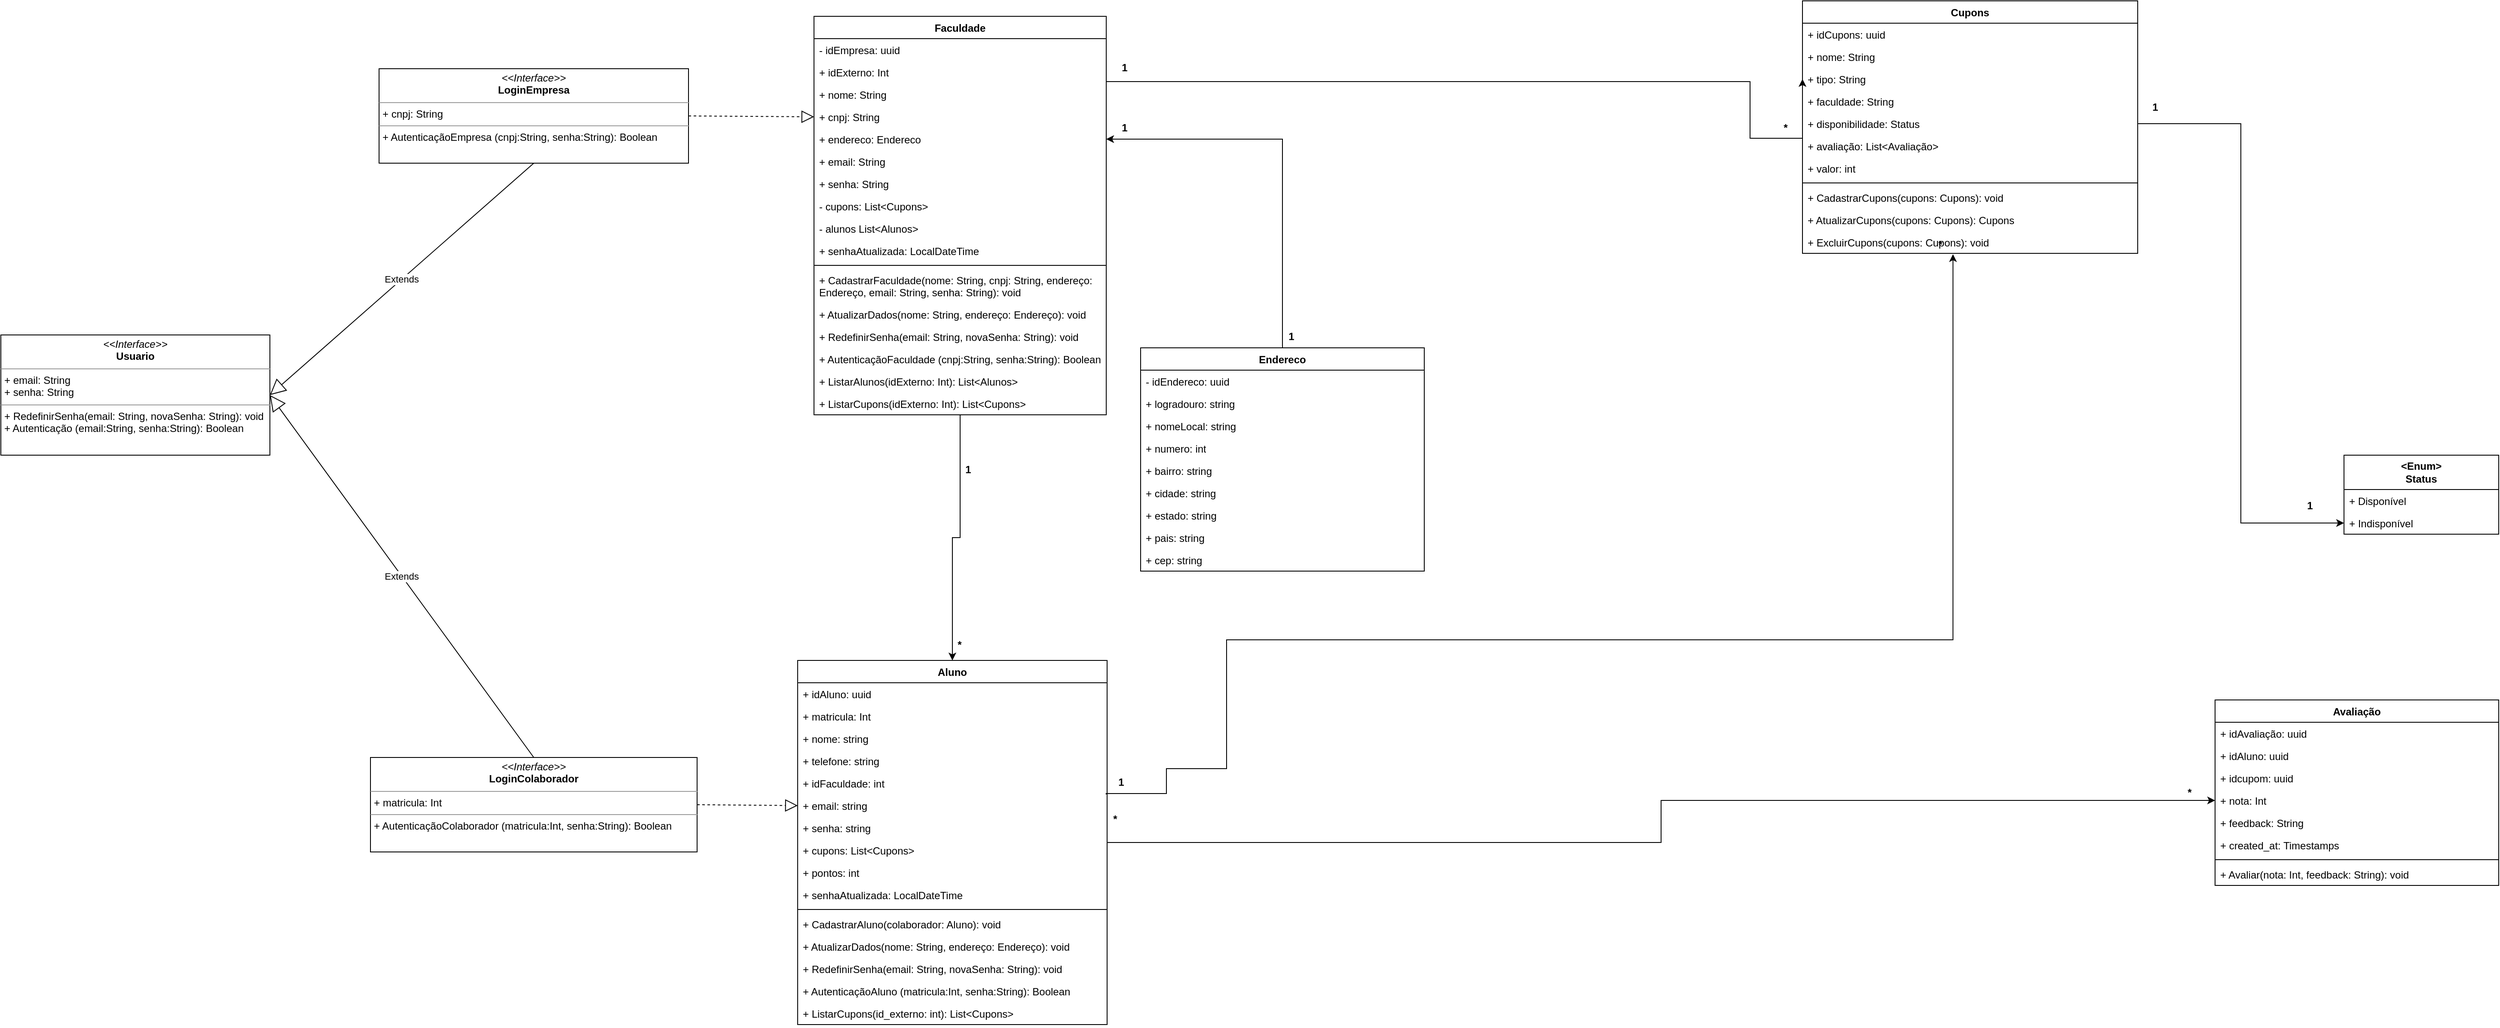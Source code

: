<mxfile version="24.3.1" type="device">
  <diagram name="Página-1" id="S7xzJGVE6kwkjpToS1na">
    <mxGraphModel dx="2608" dy="606" grid="1" gridSize="10" guides="1" tooltips="1" connect="1" arrows="1" fold="1" page="1" pageScale="1" pageWidth="827" pageHeight="1169" math="0" shadow="0">
      <root>
        <mxCell id="0" />
        <mxCell id="1" parent="0" />
        <mxCell id="AG_UdsN3gcA9d2EtIQSg-74" style="edgeStyle=orthogonalEdgeStyle;rounded=0;orthogonalLoop=1;jettySize=auto;html=1;entryX=0;entryY=0.5;entryDx=0;entryDy=0;" parent="1" source="MRKVvD7z3vRTgj__f7uR-1" target="_f_C0HJLN1Vt57pfFSeq-6" edge="1">
          <mxGeometry relative="1" as="geometry">
            <Array as="points">
              <mxPoint x="759" y="100" />
              <mxPoint x="759" y="166" />
            </Array>
          </mxGeometry>
        </mxCell>
        <mxCell id="AG_UdsN3gcA9d2EtIQSg-80" style="edgeStyle=orthogonalEdgeStyle;rounded=0;orthogonalLoop=1;jettySize=auto;html=1;entryX=0.5;entryY=0;entryDx=0;entryDy=0;" parent="1" source="MRKVvD7z3vRTgj__f7uR-1" target="MRKVvD7z3vRTgj__f7uR-50" edge="1">
          <mxGeometry relative="1" as="geometry" />
        </mxCell>
        <mxCell id="MRKVvD7z3vRTgj__f7uR-1" value="Faculdade" style="swimlane;fontStyle=1;align=center;verticalAlign=top;childLayout=stackLayout;horizontal=1;startSize=26;horizontalStack=0;resizeParent=1;resizeParentMax=0;resizeLast=0;collapsible=1;marginBottom=0;whiteSpace=wrap;html=1;" parent="1" vertex="1">
          <mxGeometry x="-330" y="24" width="340" height="464" as="geometry" />
        </mxCell>
        <mxCell id="MRKVvD7z3vRTgj__f7uR-2" value="- idEmpresa: uuid" style="text;strokeColor=none;fillColor=none;align=left;verticalAlign=top;spacingLeft=4;spacingRight=4;overflow=hidden;rotatable=0;points=[[0,0.5],[1,0.5]];portConstraint=eastwest;whiteSpace=wrap;html=1;" parent="MRKVvD7z3vRTgj__f7uR-1" vertex="1">
          <mxGeometry y="26" width="340" height="26" as="geometry" />
        </mxCell>
        <mxCell id="_f_C0HJLN1Vt57pfFSeq-17" value="+ idExterno: Int" style="text;strokeColor=none;fillColor=none;align=left;verticalAlign=top;spacingLeft=4;spacingRight=4;overflow=hidden;rotatable=0;points=[[0,0.5],[1,0.5]];portConstraint=eastwest;whiteSpace=wrap;html=1;" parent="MRKVvD7z3vRTgj__f7uR-1" vertex="1">
          <mxGeometry y="52" width="340" height="26" as="geometry" />
        </mxCell>
        <mxCell id="MRKVvD7z3vRTgj__f7uR-6" value="+ nome: String" style="text;strokeColor=none;fillColor=none;align=left;verticalAlign=top;spacingLeft=4;spacingRight=4;overflow=hidden;rotatable=0;points=[[0,0.5],[1,0.5]];portConstraint=eastwest;whiteSpace=wrap;html=1;" parent="MRKVvD7z3vRTgj__f7uR-1" vertex="1">
          <mxGeometry y="78" width="340" height="26" as="geometry" />
        </mxCell>
        <mxCell id="MRKVvD7z3vRTgj__f7uR-5" value="+ cnpj: String" style="text;strokeColor=none;fillColor=none;align=left;verticalAlign=top;spacingLeft=4;spacingRight=4;overflow=hidden;rotatable=0;points=[[0,0.5],[1,0.5]];portConstraint=eastwest;whiteSpace=wrap;html=1;" parent="MRKVvD7z3vRTgj__f7uR-1" vertex="1">
          <mxGeometry y="104" width="340" height="26" as="geometry" />
        </mxCell>
        <mxCell id="MRKVvD7z3vRTgj__f7uR-7" value="+ endereco: Endereco" style="text;strokeColor=none;fillColor=none;align=left;verticalAlign=top;spacingLeft=4;spacingRight=4;overflow=hidden;rotatable=0;points=[[0,0.5],[1,0.5]];portConstraint=eastwest;whiteSpace=wrap;html=1;" parent="MRKVvD7z3vRTgj__f7uR-1" vertex="1">
          <mxGeometry y="130" width="340" height="26" as="geometry" />
        </mxCell>
        <mxCell id="_f_C0HJLN1Vt57pfFSeq-10" value="+ email: String" style="text;strokeColor=none;fillColor=none;align=left;verticalAlign=top;spacingLeft=4;spacingRight=4;overflow=hidden;rotatable=0;points=[[0,0.5],[1,0.5]];portConstraint=eastwest;whiteSpace=wrap;html=1;" parent="MRKVvD7z3vRTgj__f7uR-1" vertex="1">
          <mxGeometry y="156" width="340" height="26" as="geometry" />
        </mxCell>
        <mxCell id="_f_C0HJLN1Vt57pfFSeq-11" value="+ senha: String" style="text;strokeColor=none;fillColor=none;align=left;verticalAlign=top;spacingLeft=4;spacingRight=4;overflow=hidden;rotatable=0;points=[[0,0.5],[1,0.5]];portConstraint=eastwest;whiteSpace=wrap;html=1;" parent="MRKVvD7z3vRTgj__f7uR-1" vertex="1">
          <mxGeometry y="182" width="340" height="26" as="geometry" />
        </mxCell>
        <mxCell id="AG_UdsN3gcA9d2EtIQSg-53" value="- cupons: List&amp;lt;Cupons&amp;gt;" style="text;strokeColor=none;fillColor=none;align=left;verticalAlign=top;spacingLeft=4;spacingRight=4;overflow=hidden;rotatable=0;points=[[0,0.5],[1,0.5]];portConstraint=eastwest;whiteSpace=wrap;html=1;" parent="MRKVvD7z3vRTgj__f7uR-1" vertex="1">
          <mxGeometry y="208" width="340" height="26" as="geometry" />
        </mxCell>
        <mxCell id="AG_UdsN3gcA9d2EtIQSg-73" value="- alunos List&amp;lt;Alunos&amp;gt;" style="text;strokeColor=none;fillColor=none;align=left;verticalAlign=top;spacingLeft=4;spacingRight=4;overflow=hidden;rotatable=0;points=[[0,0.5],[1,0.5]];portConstraint=eastwest;whiteSpace=wrap;html=1;" parent="MRKVvD7z3vRTgj__f7uR-1" vertex="1">
          <mxGeometry y="234" width="340" height="26" as="geometry" />
        </mxCell>
        <mxCell id="_f_C0HJLN1Vt57pfFSeq-14" value="+ senhaAtualizada: LocalDateTime" style="text;strokeColor=none;fillColor=none;align=left;verticalAlign=top;spacingLeft=4;spacingRight=4;overflow=hidden;rotatable=0;points=[[0,0.5],[1,0.5]];portConstraint=eastwest;whiteSpace=wrap;html=1;" parent="MRKVvD7z3vRTgj__f7uR-1" vertex="1">
          <mxGeometry y="260" width="340" height="26" as="geometry" />
        </mxCell>
        <mxCell id="MRKVvD7z3vRTgj__f7uR-3" value="" style="line;strokeWidth=1;fillColor=none;align=left;verticalAlign=middle;spacingTop=-1;spacingLeft=3;spacingRight=3;rotatable=0;labelPosition=right;points=[];portConstraint=eastwest;strokeColor=inherit;" parent="MRKVvD7z3vRTgj__f7uR-1" vertex="1">
          <mxGeometry y="286" width="340" height="8" as="geometry" />
        </mxCell>
        <mxCell id="MRKVvD7z3vRTgj__f7uR-4" value="+ CadastrarFaculdade(nome: String, cnpj: String, endereço: Endereço, email: String, senha: String): void" style="text;strokeColor=none;fillColor=none;align=left;verticalAlign=top;spacingLeft=4;spacingRight=4;overflow=hidden;rotatable=0;points=[[0,0.5],[1,0.5]];portConstraint=eastwest;whiteSpace=wrap;html=1;" parent="MRKVvD7z3vRTgj__f7uR-1" vertex="1">
          <mxGeometry y="294" width="340" height="40" as="geometry" />
        </mxCell>
        <mxCell id="_f_C0HJLN1Vt57pfFSeq-18" value="+ AtualizarDados(nome: String, endereço: Endereço): void" style="text;strokeColor=none;fillColor=none;align=left;verticalAlign=top;spacingLeft=4;spacingRight=4;overflow=hidden;rotatable=0;points=[[0,0.5],[1,0.5]];portConstraint=eastwest;whiteSpace=wrap;html=1;" parent="MRKVvD7z3vRTgj__f7uR-1" vertex="1">
          <mxGeometry y="334" width="340" height="26" as="geometry" />
        </mxCell>
        <mxCell id="AG_UdsN3gcA9d2EtIQSg-28" value="+ RedefinirSenha(email: String, novaSenha: String): void" style="text;strokeColor=none;fillColor=none;align=left;verticalAlign=top;spacingLeft=4;spacingRight=4;overflow=hidden;rotatable=0;points=[[0,0.5],[1,0.5]];portConstraint=eastwest;whiteSpace=wrap;html=1;" parent="MRKVvD7z3vRTgj__f7uR-1" vertex="1">
          <mxGeometry y="360" width="340" height="26" as="geometry" />
        </mxCell>
        <mxCell id="AG_UdsN3gcA9d2EtIQSg-30" value="+ AutenticaçãoFaculdade (cnpj:String, senha:String): Boolean" style="text;strokeColor=none;fillColor=none;align=left;verticalAlign=top;spacingLeft=4;spacingRight=4;overflow=hidden;rotatable=0;points=[[0,0.5],[1,0.5]];portConstraint=eastwest;whiteSpace=wrap;html=1;" parent="MRKVvD7z3vRTgj__f7uR-1" vertex="1">
          <mxGeometry y="386" width="340" height="26" as="geometry" />
        </mxCell>
        <mxCell id="O9WokV-bCfZDm-0H9283-1" value="+ ListarAlunos(idExterno: Int): List&amp;lt;Alunos&amp;gt;" style="text;strokeColor=none;fillColor=none;align=left;verticalAlign=top;spacingLeft=4;spacingRight=4;overflow=hidden;rotatable=0;points=[[0,0.5],[1,0.5]];portConstraint=eastwest;whiteSpace=wrap;html=1;" parent="MRKVvD7z3vRTgj__f7uR-1" vertex="1">
          <mxGeometry y="412" width="340" height="26" as="geometry" />
        </mxCell>
        <mxCell id="O9WokV-bCfZDm-0H9283-6" value="+ ListarCupons(idExterno: Int): List&amp;lt;Cupons&amp;gt;" style="text;strokeColor=none;fillColor=none;align=left;verticalAlign=top;spacingLeft=4;spacingRight=4;overflow=hidden;rotatable=0;points=[[0,0.5],[1,0.5]];portConstraint=eastwest;whiteSpace=wrap;html=1;" parent="MRKVvD7z3vRTgj__f7uR-1" vertex="1">
          <mxGeometry y="438" width="340" height="26" as="geometry" />
        </mxCell>
        <mxCell id="AG_UdsN3gcA9d2EtIQSg-63" style="edgeStyle=orthogonalEdgeStyle;rounded=0;orthogonalLoop=1;jettySize=auto;html=1;entryX=0;entryY=0.5;entryDx=0;entryDy=0;exitX=1;exitY=0.5;exitDx=0;exitDy=0;" parent="1" source="_f_C0HJLN1Vt57pfFSeq-8" target="MRKVvD7z3vRTgj__f7uR-30" edge="1">
          <mxGeometry relative="1" as="geometry" />
        </mxCell>
        <mxCell id="MRKVvD7z3vRTgj__f7uR-28" value="&lt;b&gt;&amp;lt;Enum&amp;gt;&lt;br&gt;Status&lt;br&gt;&lt;/b&gt;" style="swimlane;fontStyle=0;childLayout=stackLayout;horizontal=1;startSize=40;fillColor=none;horizontalStack=0;resizeParent=1;resizeParentMax=0;resizeLast=0;collapsible=1;marginBottom=0;whiteSpace=wrap;html=1;" parent="1" vertex="1">
          <mxGeometry x="1450" y="535" width="180" height="92" as="geometry" />
        </mxCell>
        <mxCell id="MRKVvD7z3vRTgj__f7uR-29" value="+ Disponível" style="text;strokeColor=none;fillColor=none;align=left;verticalAlign=top;spacingLeft=4;spacingRight=4;overflow=hidden;rotatable=0;points=[[0,0.5],[1,0.5]];portConstraint=eastwest;whiteSpace=wrap;html=1;" parent="MRKVvD7z3vRTgj__f7uR-28" vertex="1">
          <mxGeometry y="40" width="180" height="26" as="geometry" />
        </mxCell>
        <mxCell id="MRKVvD7z3vRTgj__f7uR-30" value="+ Indisponível" style="text;strokeColor=none;fillColor=none;align=left;verticalAlign=top;spacingLeft=4;spacingRight=4;overflow=hidden;rotatable=0;points=[[0,0.5],[1,0.5]];portConstraint=eastwest;whiteSpace=wrap;html=1;" parent="MRKVvD7z3vRTgj__f7uR-28" vertex="1">
          <mxGeometry y="66" width="180" height="26" as="geometry" />
        </mxCell>
        <mxCell id="MRKVvD7z3vRTgj__f7uR-32" value="Avaliação" style="swimlane;fontStyle=1;align=center;verticalAlign=top;childLayout=stackLayout;horizontal=1;startSize=26;horizontalStack=0;resizeParent=1;resizeParentMax=0;resizeLast=0;collapsible=1;marginBottom=0;whiteSpace=wrap;html=1;" parent="1" vertex="1">
          <mxGeometry x="1300" y="820" width="330" height="216" as="geometry" />
        </mxCell>
        <mxCell id="MRKVvD7z3vRTgj__f7uR-33" value="+ idAvaliação: uuid" style="text;strokeColor=none;fillColor=none;align=left;verticalAlign=top;spacingLeft=4;spacingRight=4;overflow=hidden;rotatable=0;points=[[0,0.5],[1,0.5]];portConstraint=eastwest;whiteSpace=wrap;html=1;" parent="MRKVvD7z3vRTgj__f7uR-32" vertex="1">
          <mxGeometry y="26" width="330" height="26" as="geometry" />
        </mxCell>
        <mxCell id="MRKVvD7z3vRTgj__f7uR-36" value="+ idAluno: uuid" style="text;strokeColor=none;fillColor=none;align=left;verticalAlign=top;spacingLeft=4;spacingRight=4;overflow=hidden;rotatable=0;points=[[0,0.5],[1,0.5]];portConstraint=eastwest;whiteSpace=wrap;html=1;" parent="MRKVvD7z3vRTgj__f7uR-32" vertex="1">
          <mxGeometry y="52" width="330" height="26" as="geometry" />
        </mxCell>
        <mxCell id="MRKVvD7z3vRTgj__f7uR-37" value="+ idcupom: uuid" style="text;strokeColor=none;fillColor=none;align=left;verticalAlign=top;spacingLeft=4;spacingRight=4;overflow=hidden;rotatable=0;points=[[0,0.5],[1,0.5]];portConstraint=eastwest;whiteSpace=wrap;html=1;" parent="MRKVvD7z3vRTgj__f7uR-32" vertex="1">
          <mxGeometry y="78" width="330" height="26" as="geometry" />
        </mxCell>
        <mxCell id="MRKVvD7z3vRTgj__f7uR-38" value="+ nota: Int" style="text;strokeColor=none;fillColor=none;align=left;verticalAlign=top;spacingLeft=4;spacingRight=4;overflow=hidden;rotatable=0;points=[[0,0.5],[1,0.5]];portConstraint=eastwest;whiteSpace=wrap;html=1;" parent="MRKVvD7z3vRTgj__f7uR-32" vertex="1">
          <mxGeometry y="104" width="330" height="26" as="geometry" />
        </mxCell>
        <mxCell id="MRKVvD7z3vRTgj__f7uR-39" value="+ feedback: String" style="text;strokeColor=none;fillColor=none;align=left;verticalAlign=top;spacingLeft=4;spacingRight=4;overflow=hidden;rotatable=0;points=[[0,0.5],[1,0.5]];portConstraint=eastwest;whiteSpace=wrap;html=1;" parent="MRKVvD7z3vRTgj__f7uR-32" vertex="1">
          <mxGeometry y="130" width="330" height="26" as="geometry" />
        </mxCell>
        <mxCell id="MRKVvD7z3vRTgj__f7uR-49" value="+ created_at: Timestamps" style="text;strokeColor=none;fillColor=none;align=left;verticalAlign=top;spacingLeft=4;spacingRight=4;overflow=hidden;rotatable=0;points=[[0,0.5],[1,0.5]];portConstraint=eastwest;whiteSpace=wrap;html=1;" parent="MRKVvD7z3vRTgj__f7uR-32" vertex="1">
          <mxGeometry y="156" width="330" height="26" as="geometry" />
        </mxCell>
        <mxCell id="MRKVvD7z3vRTgj__f7uR-34" value="" style="line;strokeWidth=1;fillColor=none;align=left;verticalAlign=middle;spacingTop=-1;spacingLeft=3;spacingRight=3;rotatable=0;labelPosition=right;points=[];portConstraint=eastwest;strokeColor=inherit;" parent="MRKVvD7z3vRTgj__f7uR-32" vertex="1">
          <mxGeometry y="182" width="330" height="8" as="geometry" />
        </mxCell>
        <mxCell id="AG_UdsN3gcA9d2EtIQSg-40" value="+ Avaliar(nota: Int, feedback: String): void" style="text;strokeColor=none;fillColor=none;align=left;verticalAlign=top;spacingLeft=4;spacingRight=4;overflow=hidden;rotatable=0;points=[[0,0.5],[1,0.5]];portConstraint=eastwest;whiteSpace=wrap;html=1;" parent="MRKVvD7z3vRTgj__f7uR-32" vertex="1">
          <mxGeometry y="190" width="330" height="26" as="geometry" />
        </mxCell>
        <mxCell id="AG_UdsN3gcA9d2EtIQSg-56" style="edgeStyle=orthogonalEdgeStyle;rounded=0;orthogonalLoop=1;jettySize=auto;html=1;entryX=0;entryY=0.5;entryDx=0;entryDy=0;" parent="1" source="MRKVvD7z3vRTgj__f7uR-50" target="MRKVvD7z3vRTgj__f7uR-38" edge="1">
          <mxGeometry relative="1" as="geometry">
            <mxPoint x="170" y="911" as="targetPoint" />
          </mxGeometry>
        </mxCell>
        <mxCell id="MRKVvD7z3vRTgj__f7uR-50" value="Aluno" style="swimlane;fontStyle=1;align=center;verticalAlign=top;childLayout=stackLayout;horizontal=1;startSize=26;horizontalStack=0;resizeParent=1;resizeParentMax=0;resizeLast=0;collapsible=1;marginBottom=0;whiteSpace=wrap;html=1;" parent="1" vertex="1">
          <mxGeometry x="-349" y="774" width="360" height="424" as="geometry">
            <mxRectangle x="-349" y="774" width="110" height="30" as="alternateBounds" />
          </mxGeometry>
        </mxCell>
        <mxCell id="MRKVvD7z3vRTgj__f7uR-51" value="+ idAluno: uuid" style="text;strokeColor=none;fillColor=none;align=left;verticalAlign=top;spacingLeft=4;spacingRight=4;overflow=hidden;rotatable=0;points=[[0,0.5],[1,0.5]];portConstraint=eastwest;whiteSpace=wrap;html=1;" parent="MRKVvD7z3vRTgj__f7uR-50" vertex="1">
          <mxGeometry y="26" width="360" height="26" as="geometry" />
        </mxCell>
        <mxCell id="AG_UdsN3gcA9d2EtIQSg-18" value="+ matricula: Int" style="text;strokeColor=none;fillColor=none;align=left;verticalAlign=top;spacingLeft=4;spacingRight=4;overflow=hidden;rotatable=0;points=[[0,0.5],[1,0.5]];portConstraint=eastwest;whiteSpace=wrap;html=1;" parent="MRKVvD7z3vRTgj__f7uR-50" vertex="1">
          <mxGeometry y="52" width="360" height="26" as="geometry" />
        </mxCell>
        <mxCell id="MRKVvD7z3vRTgj__f7uR-52" value="+ nome: string" style="text;strokeColor=none;fillColor=none;align=left;verticalAlign=top;spacingLeft=4;spacingRight=4;overflow=hidden;rotatable=0;points=[[0,0.5],[1,0.5]];portConstraint=eastwest;whiteSpace=wrap;html=1;" parent="MRKVvD7z3vRTgj__f7uR-50" vertex="1">
          <mxGeometry y="78" width="360" height="26" as="geometry" />
        </mxCell>
        <mxCell id="MRKVvD7z3vRTgj__f7uR-54" value="+ telefone: string" style="text;strokeColor=none;fillColor=none;align=left;verticalAlign=top;spacingLeft=4;spacingRight=4;overflow=hidden;rotatable=0;points=[[0,0.5],[1,0.5]];portConstraint=eastwest;whiteSpace=wrap;html=1;" parent="MRKVvD7z3vRTgj__f7uR-50" vertex="1">
          <mxGeometry y="104" width="360" height="26" as="geometry" />
        </mxCell>
        <mxCell id="MRKVvD7z3vRTgj__f7uR-55" value="+ idFaculdade: int" style="text;strokeColor=none;fillColor=none;align=left;verticalAlign=top;spacingLeft=4;spacingRight=4;overflow=hidden;rotatable=0;points=[[0,0.5],[1,0.5]];portConstraint=eastwest;whiteSpace=wrap;html=1;" parent="MRKVvD7z3vRTgj__f7uR-50" vertex="1">
          <mxGeometry y="130" width="360" height="26" as="geometry" />
        </mxCell>
        <mxCell id="MRKVvD7z3vRTgj__f7uR-53" value="+ email: string" style="text;strokeColor=none;fillColor=none;align=left;verticalAlign=top;spacingLeft=4;spacingRight=4;overflow=hidden;rotatable=0;points=[[0,0.5],[1,0.5]];portConstraint=eastwest;whiteSpace=wrap;html=1;" parent="MRKVvD7z3vRTgj__f7uR-50" vertex="1">
          <mxGeometry y="156" width="360" height="26" as="geometry" />
        </mxCell>
        <mxCell id="_f_C0HJLN1Vt57pfFSeq-13" value="+ senha: string" style="text;strokeColor=none;fillColor=none;align=left;verticalAlign=top;spacingLeft=4;spacingRight=4;overflow=hidden;rotatable=0;points=[[0,0.5],[1,0.5]];portConstraint=eastwest;whiteSpace=wrap;html=1;" parent="MRKVvD7z3vRTgj__f7uR-50" vertex="1">
          <mxGeometry y="182" width="360" height="26" as="geometry" />
        </mxCell>
        <mxCell id="AG_UdsN3gcA9d2EtIQSg-52" value="+ cupons: List&amp;lt;Cupons&amp;gt;" style="text;strokeColor=none;fillColor=none;align=left;verticalAlign=top;spacingLeft=4;spacingRight=4;overflow=hidden;rotatable=0;points=[[0,0.5],[1,0.5]];portConstraint=eastwest;whiteSpace=wrap;html=1;" parent="MRKVvD7z3vRTgj__f7uR-50" vertex="1">
          <mxGeometry y="208" width="360" height="26" as="geometry" />
        </mxCell>
        <mxCell id="g8_1qilz9tKnZssgfirm-3" value="+ pontos: int" style="text;strokeColor=none;fillColor=none;align=left;verticalAlign=top;spacingLeft=4;spacingRight=4;overflow=hidden;rotatable=0;points=[[0,0.5],[1,0.5]];portConstraint=eastwest;whiteSpace=wrap;html=1;" vertex="1" parent="MRKVvD7z3vRTgj__f7uR-50">
          <mxGeometry y="234" width="360" height="26" as="geometry" />
        </mxCell>
        <mxCell id="_f_C0HJLN1Vt57pfFSeq-16" value="+ senhaAtualizada: LocalDateTime" style="text;strokeColor=none;fillColor=none;align=left;verticalAlign=top;spacingLeft=4;spacingRight=4;overflow=hidden;rotatable=0;points=[[0,0.5],[1,0.5]];portConstraint=eastwest;whiteSpace=wrap;html=1;" parent="MRKVvD7z3vRTgj__f7uR-50" vertex="1">
          <mxGeometry y="260" width="360" height="26" as="geometry" />
        </mxCell>
        <mxCell id="MRKVvD7z3vRTgj__f7uR-57" value="" style="line;strokeWidth=1;fillColor=none;align=left;verticalAlign=middle;spacingTop=-1;spacingLeft=3;spacingRight=3;rotatable=0;labelPosition=right;points=[];portConstraint=eastwest;strokeColor=inherit;" parent="MRKVvD7z3vRTgj__f7uR-50" vertex="1">
          <mxGeometry y="286" width="360" height="8" as="geometry" />
        </mxCell>
        <mxCell id="MRKVvD7z3vRTgj__f7uR-58" value="+ CadastrarAluno(colaborador: Aluno): void" style="text;strokeColor=none;fillColor=none;align=left;verticalAlign=top;spacingLeft=4;spacingRight=4;overflow=hidden;rotatable=0;points=[[0,0.5],[1,0.5]];portConstraint=eastwest;whiteSpace=wrap;html=1;" parent="MRKVvD7z3vRTgj__f7uR-50" vertex="1">
          <mxGeometry y="294" width="360" height="26" as="geometry" />
        </mxCell>
        <mxCell id="AG_UdsN3gcA9d2EtIQSg-27" value="+ AtualizarDados(nome: String, endereço: Endereço): void" style="text;strokeColor=none;fillColor=none;align=left;verticalAlign=top;spacingLeft=4;spacingRight=4;overflow=hidden;rotatable=0;points=[[0,0.5],[1,0.5]];portConstraint=eastwest;whiteSpace=wrap;html=1;" parent="MRKVvD7z3vRTgj__f7uR-50" vertex="1">
          <mxGeometry y="320" width="360" height="26" as="geometry" />
        </mxCell>
        <mxCell id="_f_C0HJLN1Vt57pfFSeq-24" value="+ RedefinirSenha(email: String, novaSenha: String): void" style="text;strokeColor=none;fillColor=none;align=left;verticalAlign=top;spacingLeft=4;spacingRight=4;overflow=hidden;rotatable=0;points=[[0,0.5],[1,0.5]];portConstraint=eastwest;whiteSpace=wrap;html=1;" parent="MRKVvD7z3vRTgj__f7uR-50" vertex="1">
          <mxGeometry y="346" width="360" height="26" as="geometry" />
        </mxCell>
        <mxCell id="AG_UdsN3gcA9d2EtIQSg-29" value="+ AutenticaçãoAluno (matricula:Int, senha:String): Boolean" style="text;strokeColor=none;fillColor=none;align=left;verticalAlign=top;spacingLeft=4;spacingRight=4;overflow=hidden;rotatable=0;points=[[0,0.5],[1,0.5]];portConstraint=eastwest;whiteSpace=wrap;html=1;" parent="MRKVvD7z3vRTgj__f7uR-50" vertex="1">
          <mxGeometry y="372" width="360" height="26" as="geometry" />
        </mxCell>
        <mxCell id="O9WokV-bCfZDm-0H9283-8" value="+ ListarCupons(id_externo: int): List&amp;lt;Cupons&amp;gt;" style="text;strokeColor=none;fillColor=none;align=left;verticalAlign=top;spacingLeft=4;spacingRight=4;overflow=hidden;rotatable=0;points=[[0,0.5],[1,0.5]];portConstraint=eastwest;whiteSpace=wrap;html=1;" parent="MRKVvD7z3vRTgj__f7uR-50" vertex="1">
          <mxGeometry y="398" width="360" height="26" as="geometry" />
        </mxCell>
        <mxCell id="AG_UdsN3gcA9d2EtIQSg-45" style="edgeStyle=orthogonalEdgeStyle;rounded=0;orthogonalLoop=1;jettySize=auto;html=1;entryX=1;entryY=0.5;entryDx=0;entryDy=0;" parent="1" source="MRKVvD7z3vRTgj__f7uR-59" target="MRKVvD7z3vRTgj__f7uR-7" edge="1">
          <mxGeometry relative="1" as="geometry" />
        </mxCell>
        <mxCell id="MRKVvD7z3vRTgj__f7uR-59" value="Endereco" style="swimlane;fontStyle=1;align=center;verticalAlign=top;childLayout=stackLayout;horizontal=1;startSize=26;horizontalStack=0;resizeParent=1;resizeParentMax=0;resizeLast=0;collapsible=1;marginBottom=0;whiteSpace=wrap;html=1;" parent="1" vertex="1">
          <mxGeometry x="50" y="410" width="330" height="260" as="geometry" />
        </mxCell>
        <mxCell id="MRKVvD7z3vRTgj__f7uR-60" value="- idEndereco: uuid" style="text;strokeColor=none;fillColor=none;align=left;verticalAlign=top;spacingLeft=4;spacingRight=4;overflow=hidden;rotatable=0;points=[[0,0.5],[1,0.5]];portConstraint=eastwest;whiteSpace=wrap;html=1;" parent="MRKVvD7z3vRTgj__f7uR-59" vertex="1">
          <mxGeometry y="26" width="330" height="26" as="geometry" />
        </mxCell>
        <mxCell id="MRKVvD7z3vRTgj__f7uR-61" value="+ logradouro: string" style="text;strokeColor=none;fillColor=none;align=left;verticalAlign=top;spacingLeft=4;spacingRight=4;overflow=hidden;rotatable=0;points=[[0,0.5],[1,0.5]];portConstraint=eastwest;whiteSpace=wrap;html=1;" parent="MRKVvD7z3vRTgj__f7uR-59" vertex="1">
          <mxGeometry y="52" width="330" height="26" as="geometry" />
        </mxCell>
        <mxCell id="MRKVvD7z3vRTgj__f7uR-68" value="+ nomeLocal: string" style="text;strokeColor=none;fillColor=none;align=left;verticalAlign=top;spacingLeft=4;spacingRight=4;overflow=hidden;rotatable=0;points=[[0,0.5],[1,0.5]];portConstraint=eastwest;whiteSpace=wrap;html=1;" parent="MRKVvD7z3vRTgj__f7uR-59" vertex="1">
          <mxGeometry y="78" width="330" height="26" as="geometry" />
        </mxCell>
        <mxCell id="MRKVvD7z3vRTgj__f7uR-69" value="+ numero: int" style="text;strokeColor=none;fillColor=none;align=left;verticalAlign=top;spacingLeft=4;spacingRight=4;overflow=hidden;rotatable=0;points=[[0,0.5],[1,0.5]];portConstraint=eastwest;whiteSpace=wrap;html=1;" parent="MRKVvD7z3vRTgj__f7uR-59" vertex="1">
          <mxGeometry y="104" width="330" height="26" as="geometry" />
        </mxCell>
        <mxCell id="MRKVvD7z3vRTgj__f7uR-70" value="+ bairro: string" style="text;strokeColor=none;fillColor=none;align=left;verticalAlign=top;spacingLeft=4;spacingRight=4;overflow=hidden;rotatable=0;points=[[0,0.5],[1,0.5]];portConstraint=eastwest;whiteSpace=wrap;html=1;" parent="MRKVvD7z3vRTgj__f7uR-59" vertex="1">
          <mxGeometry y="130" width="330" height="26" as="geometry" />
        </mxCell>
        <mxCell id="MRKVvD7z3vRTgj__f7uR-62" value="+ cidade: string" style="text;strokeColor=none;fillColor=none;align=left;verticalAlign=top;spacingLeft=4;spacingRight=4;overflow=hidden;rotatable=0;points=[[0,0.5],[1,0.5]];portConstraint=eastwest;whiteSpace=wrap;html=1;" parent="MRKVvD7z3vRTgj__f7uR-59" vertex="1">
          <mxGeometry y="156" width="330" height="26" as="geometry" />
        </mxCell>
        <mxCell id="MRKVvD7z3vRTgj__f7uR-71" value="+ estado: string" style="text;strokeColor=none;fillColor=none;align=left;verticalAlign=top;spacingLeft=4;spacingRight=4;overflow=hidden;rotatable=0;points=[[0,0.5],[1,0.5]];portConstraint=eastwest;whiteSpace=wrap;html=1;" parent="MRKVvD7z3vRTgj__f7uR-59" vertex="1">
          <mxGeometry y="182" width="330" height="26" as="geometry" />
        </mxCell>
        <mxCell id="MRKVvD7z3vRTgj__f7uR-72" value="+ pais: string" style="text;strokeColor=none;fillColor=none;align=left;verticalAlign=top;spacingLeft=4;spacingRight=4;overflow=hidden;rotatable=0;points=[[0,0.5],[1,0.5]];portConstraint=eastwest;whiteSpace=wrap;html=1;" parent="MRKVvD7z3vRTgj__f7uR-59" vertex="1">
          <mxGeometry y="208" width="330" height="26" as="geometry" />
        </mxCell>
        <mxCell id="MRKVvD7z3vRTgj__f7uR-73" value="+ cep: string" style="text;strokeColor=none;fillColor=none;align=left;verticalAlign=top;spacingLeft=4;spacingRight=4;overflow=hidden;rotatable=0;points=[[0,0.5],[1,0.5]];portConstraint=eastwest;whiteSpace=wrap;html=1;" parent="MRKVvD7z3vRTgj__f7uR-59" vertex="1">
          <mxGeometry y="234" width="330" height="26" as="geometry" />
        </mxCell>
        <mxCell id="_f_C0HJLN1Vt57pfFSeq-1" value="Cupons" style="swimlane;fontStyle=1;align=center;verticalAlign=top;childLayout=stackLayout;horizontal=1;startSize=26;horizontalStack=0;resizeParent=1;resizeParentMax=0;resizeLast=0;collapsible=1;marginBottom=0;whiteSpace=wrap;html=1;" parent="1" vertex="1">
          <mxGeometry x="820" y="6" width="390" height="294" as="geometry" />
        </mxCell>
        <mxCell id="_f_C0HJLN1Vt57pfFSeq-2" value="+ idCupons: uuid" style="text;strokeColor=none;fillColor=none;align=left;verticalAlign=top;spacingLeft=4;spacingRight=4;overflow=hidden;rotatable=0;points=[[0,0.5],[1,0.5]];portConstraint=eastwest;whiteSpace=wrap;html=1;" parent="_f_C0HJLN1Vt57pfFSeq-1" vertex="1">
          <mxGeometry y="26" width="390" height="26" as="geometry" />
        </mxCell>
        <mxCell id="_f_C0HJLN1Vt57pfFSeq-5" value="+ nome: String" style="text;strokeColor=none;fillColor=none;align=left;verticalAlign=top;spacingLeft=4;spacingRight=4;overflow=hidden;rotatable=0;points=[[0,0.5],[1,0.5]];portConstraint=eastwest;whiteSpace=wrap;html=1;" parent="_f_C0HJLN1Vt57pfFSeq-1" vertex="1">
          <mxGeometry y="52" width="390" height="26" as="geometry" />
        </mxCell>
        <mxCell id="_f_C0HJLN1Vt57pfFSeq-6" value="+ tipo: String" style="text;strokeColor=none;fillColor=none;align=left;verticalAlign=top;spacingLeft=4;spacingRight=4;overflow=hidden;rotatable=0;points=[[0,0.5],[1,0.5]];portConstraint=eastwest;whiteSpace=wrap;html=1;" parent="_f_C0HJLN1Vt57pfFSeq-1" vertex="1">
          <mxGeometry y="78" width="390" height="26" as="geometry" />
        </mxCell>
        <mxCell id="_f_C0HJLN1Vt57pfFSeq-7" value="+ faculdade: String" style="text;strokeColor=none;fillColor=none;align=left;verticalAlign=top;spacingLeft=4;spacingRight=4;overflow=hidden;rotatable=0;points=[[0,0.5],[1,0.5]];portConstraint=eastwest;whiteSpace=wrap;html=1;" parent="_f_C0HJLN1Vt57pfFSeq-1" vertex="1">
          <mxGeometry y="104" width="390" height="26" as="geometry" />
        </mxCell>
        <mxCell id="_f_C0HJLN1Vt57pfFSeq-8" value="+ disponibilidade: Status" style="text;strokeColor=none;fillColor=none;align=left;verticalAlign=top;spacingLeft=4;spacingRight=4;overflow=hidden;rotatable=0;points=[[0,0.5],[1,0.5]];portConstraint=eastwest;whiteSpace=wrap;html=1;" parent="_f_C0HJLN1Vt57pfFSeq-1" vertex="1">
          <mxGeometry y="130" width="390" height="26" as="geometry" />
        </mxCell>
        <mxCell id="AG_UdsN3gcA9d2EtIQSg-36" value="+ avaliação: List&amp;lt;Avaliação&amp;gt;" style="text;strokeColor=none;fillColor=none;align=left;verticalAlign=top;spacingLeft=4;spacingRight=4;overflow=hidden;rotatable=0;points=[[0,0.5],[1,0.5]];portConstraint=eastwest;whiteSpace=wrap;html=1;" parent="_f_C0HJLN1Vt57pfFSeq-1" vertex="1">
          <mxGeometry y="156" width="390" height="26" as="geometry" />
        </mxCell>
        <mxCell id="g8_1qilz9tKnZssgfirm-4" value="+ valor: int" style="text;strokeColor=none;fillColor=none;align=left;verticalAlign=top;spacingLeft=4;spacingRight=4;overflow=hidden;rotatable=0;points=[[0,0.5],[1,0.5]];portConstraint=eastwest;whiteSpace=wrap;html=1;" vertex="1" parent="_f_C0HJLN1Vt57pfFSeq-1">
          <mxGeometry y="182" width="390" height="26" as="geometry" />
        </mxCell>
        <mxCell id="_f_C0HJLN1Vt57pfFSeq-3" value="" style="line;strokeWidth=1;fillColor=none;align=left;verticalAlign=middle;spacingTop=-1;spacingLeft=3;spacingRight=3;rotatable=0;labelPosition=right;points=[];portConstraint=eastwest;strokeColor=inherit;" parent="_f_C0HJLN1Vt57pfFSeq-1" vertex="1">
          <mxGeometry y="208" width="390" height="8" as="geometry" />
        </mxCell>
        <mxCell id="AG_UdsN3gcA9d2EtIQSg-38" value="+ CadastrarCupons(cupons: Cupons): void" style="text;strokeColor=none;fillColor=none;align=left;verticalAlign=top;spacingLeft=4;spacingRight=4;overflow=hidden;rotatable=0;points=[[0,0.5],[1,0.5]];portConstraint=eastwest;whiteSpace=wrap;html=1;" parent="_f_C0HJLN1Vt57pfFSeq-1" vertex="1">
          <mxGeometry y="216" width="390" height="26" as="geometry" />
        </mxCell>
        <mxCell id="O9WokV-bCfZDm-0H9283-13" value="+ AtualizarCupons(cupons: Cupons): Cupons" style="text;strokeColor=none;fillColor=none;align=left;verticalAlign=top;spacingLeft=4;spacingRight=4;overflow=hidden;rotatable=0;points=[[0,0.5],[1,0.5]];portConstraint=eastwest;whiteSpace=wrap;html=1;" parent="_f_C0HJLN1Vt57pfFSeq-1" vertex="1">
          <mxGeometry y="242" width="390" height="26" as="geometry" />
        </mxCell>
        <mxCell id="_f_C0HJLN1Vt57pfFSeq-4" value="+ ExcluirCupons(cupons: Cupons): void" style="text;strokeColor=none;fillColor=none;align=left;verticalAlign=top;spacingLeft=4;spacingRight=4;overflow=hidden;rotatable=0;points=[[0,0.5],[1,0.5]];portConstraint=eastwest;whiteSpace=wrap;html=1;" parent="_f_C0HJLN1Vt57pfFSeq-1" vertex="1">
          <mxGeometry y="268" width="390" height="26" as="geometry" />
        </mxCell>
        <mxCell id="ZZ1BQxW88nSMw_AlSM7h-21" value="&lt;p style=&quot;margin:0px;margin-top:4px;text-align:center;&quot;&gt;&lt;i&gt;&amp;lt;&amp;lt;Interface&amp;gt;&amp;gt;&lt;/i&gt;&lt;br&gt;&lt;b&gt;Usuario&lt;/b&gt;&lt;/p&gt;&lt;hr size=&quot;1&quot;&gt;&lt;p style=&quot;margin:0px;margin-left:4px;&quot;&gt;+ email: String&lt;br&gt;+ senha: String&lt;/p&gt;&lt;hr size=&quot;1&quot;&gt;&lt;p style=&quot;margin:0px;margin-left:4px;&quot;&gt;+ RedefinirSenha(email: String, novaSenha: String): void&lt;br&gt;+ Autenticação (email:String, senha:String): Boolean&lt;/p&gt;" style="verticalAlign=top;align=left;overflow=fill;fontSize=12;fontFamily=Helvetica;html=1;whiteSpace=wrap;" parent="1" vertex="1">
          <mxGeometry x="-1276" y="395" width="313" height="140" as="geometry" />
        </mxCell>
        <mxCell id="AG_UdsN3gcA9d2EtIQSg-31" value="&lt;p style=&quot;margin:0px;margin-top:4px;text-align:center;&quot;&gt;&lt;i&gt;&amp;lt;&amp;lt;Interface&amp;gt;&amp;gt;&lt;/i&gt;&lt;br&gt;&lt;b&gt;LoginEmpresa&lt;/b&gt;&lt;/p&gt;&lt;hr size=&quot;1&quot;&gt;&lt;p style=&quot;margin:0px;margin-left:4px;&quot;&gt;+ cnpj: String&lt;br&gt;&lt;/p&gt;&lt;hr size=&quot;1&quot;&gt;&lt;p style=&quot;margin:0px;margin-left:4px;&quot;&gt;+ AutenticaçãoEmpresa (cnpj:String, senha:String): Boolean&lt;/p&gt;" style="verticalAlign=top;align=left;overflow=fill;fontSize=12;fontFamily=Helvetica;html=1;whiteSpace=wrap;" parent="1" vertex="1">
          <mxGeometry x="-836" y="85" width="360" height="110" as="geometry" />
        </mxCell>
        <mxCell id="AG_UdsN3gcA9d2EtIQSg-32" value="&lt;p style=&quot;margin:0px;margin-top:4px;text-align:center;&quot;&gt;&lt;i&gt;&amp;lt;&amp;lt;Interface&amp;gt;&amp;gt;&lt;/i&gt;&lt;br&gt;&lt;b&gt;LoginColaborador&lt;/b&gt;&lt;/p&gt;&lt;hr size=&quot;1&quot;&gt;&lt;p style=&quot;margin:0px;margin-left:4px;&quot;&gt;+ matricula: Int&lt;br&gt;&lt;/p&gt;&lt;hr size=&quot;1&quot;&gt;&lt;p style=&quot;margin:0px;margin-left:4px;&quot;&gt;+ AutenticaçãoColaborador (matricula:Int, senha:String): Boolean&lt;/p&gt;" style="verticalAlign=top;align=left;overflow=fill;fontSize=12;fontFamily=Helvetica;html=1;whiteSpace=wrap;" parent="1" vertex="1">
          <mxGeometry x="-846" y="887" width="380" height="110" as="geometry" />
        </mxCell>
        <mxCell id="AG_UdsN3gcA9d2EtIQSg-43" value="Extends" style="endArrow=block;endSize=16;endFill=0;html=1;rounded=0;exitX=0.5;exitY=1;exitDx=0;exitDy=0;entryX=1;entryY=0.5;entryDx=0;entryDy=0;" parent="1" source="AG_UdsN3gcA9d2EtIQSg-31" target="ZZ1BQxW88nSMw_AlSM7h-21" edge="1">
          <mxGeometry width="160" relative="1" as="geometry">
            <mxPoint x="-946" y="755" as="sourcePoint" />
            <mxPoint x="-786" y="755" as="targetPoint" />
          </mxGeometry>
        </mxCell>
        <mxCell id="AG_UdsN3gcA9d2EtIQSg-44" value="Extends" style="endArrow=block;endSize=16;endFill=0;html=1;rounded=0;exitX=0.5;exitY=0;exitDx=0;exitDy=0;entryX=1;entryY=0.5;entryDx=0;entryDy=0;" parent="1" source="AG_UdsN3gcA9d2EtIQSg-32" target="ZZ1BQxW88nSMw_AlSM7h-21" edge="1">
          <mxGeometry width="160" relative="1" as="geometry">
            <mxPoint x="-646" y="205" as="sourcePoint" />
            <mxPoint x="-953" y="475" as="targetPoint" />
          </mxGeometry>
        </mxCell>
        <mxCell id="AG_UdsN3gcA9d2EtIQSg-46" value="1" style="text;align=center;fontStyle=1;verticalAlign=middle;spacingLeft=3;spacingRight=3;strokeColor=none;rotatable=0;points=[[0,0.5],[1,0.5]];portConstraint=eastwest;html=1;" parent="1" vertex="1">
          <mxGeometry x="185" y="384" width="80" height="26" as="geometry" />
        </mxCell>
        <mxCell id="AG_UdsN3gcA9d2EtIQSg-47" value="1" style="text;align=center;fontStyle=1;verticalAlign=middle;spacingLeft=3;spacingRight=3;strokeColor=none;rotatable=0;points=[[0,0.5],[1,0.5]];portConstraint=eastwest;html=1;" parent="1" vertex="1">
          <mxGeometry x="-9" y="141" width="80" height="26" as="geometry" />
        </mxCell>
        <mxCell id="AG_UdsN3gcA9d2EtIQSg-49" value="" style="endArrow=block;dashed=1;endFill=0;endSize=12;html=1;rounded=0;exitX=1;exitY=0.5;exitDx=0;exitDy=0;entryX=0;entryY=0.5;entryDx=0;entryDy=0;" parent="1" source="AG_UdsN3gcA9d2EtIQSg-32" target="MRKVvD7z3vRTgj__f7uR-53" edge="1">
          <mxGeometry width="160" relative="1" as="geometry">
            <mxPoint x="-580" y="720" as="sourcePoint" />
            <mxPoint x="-420" y="720" as="targetPoint" />
          </mxGeometry>
        </mxCell>
        <mxCell id="AG_UdsN3gcA9d2EtIQSg-50" value="" style="endArrow=block;dashed=1;endFill=0;endSize=12;html=1;rounded=0;exitX=1;exitY=0.5;exitDx=0;exitDy=0;entryX=0;entryY=0.5;entryDx=0;entryDy=0;" parent="1" source="AG_UdsN3gcA9d2EtIQSg-31" target="MRKVvD7z3vRTgj__f7uR-5" edge="1">
          <mxGeometry width="160" relative="1" as="geometry">
            <mxPoint x="-470" y="560" as="sourcePoint" />
            <mxPoint x="-290" y="600" as="targetPoint" />
          </mxGeometry>
        </mxCell>
        <mxCell id="AG_UdsN3gcA9d2EtIQSg-57" value="*" style="text;align=center;fontStyle=1;verticalAlign=middle;spacingLeft=3;spacingRight=3;strokeColor=none;rotatable=0;points=[[0,0.5],[1,0.5]];portConstraint=eastwest;html=1;" parent="1" vertex="1">
          <mxGeometry x="-20" y="946" width="80" height="26" as="geometry" />
        </mxCell>
        <mxCell id="AG_UdsN3gcA9d2EtIQSg-58" value="*" style="text;align=center;fontStyle=1;verticalAlign=middle;spacingLeft=3;spacingRight=3;strokeColor=none;rotatable=0;points=[[0,0.5],[1,0.5]];portConstraint=eastwest;html=1;" parent="1" vertex="1">
          <mxGeometry x="1230" y="915" width="80" height="26" as="geometry" />
        </mxCell>
        <mxCell id="AG_UdsN3gcA9d2EtIQSg-66" value="1" style="text;align=center;fontStyle=1;verticalAlign=middle;spacingLeft=3;spacingRight=3;strokeColor=none;rotatable=0;points=[[0,0.5],[1,0.5]];portConstraint=eastwest;html=1;" parent="1" vertex="1">
          <mxGeometry x="1190" y="118" width="80" height="23" as="geometry" />
        </mxCell>
        <mxCell id="AG_UdsN3gcA9d2EtIQSg-67" value="1" style="text;align=center;fontStyle=1;verticalAlign=middle;spacingLeft=3;spacingRight=3;strokeColor=none;rotatable=0;points=[[0,0.5],[1,0.5]];portConstraint=eastwest;html=1;" parent="1" vertex="1">
          <mxGeometry x="1370" y="581" width="80" height="26" as="geometry" />
        </mxCell>
        <mxCell id="AG_UdsN3gcA9d2EtIQSg-75" value="1" style="text;align=center;fontStyle=1;verticalAlign=middle;spacingLeft=3;spacingRight=3;strokeColor=none;rotatable=0;points=[[0,0.5],[1,0.5]];portConstraint=eastwest;html=1;" parent="1" vertex="1">
          <mxGeometry x="-9" y="71" width="80" height="26" as="geometry" />
        </mxCell>
        <mxCell id="AG_UdsN3gcA9d2EtIQSg-77" value="*" style="text;align=center;fontStyle=1;verticalAlign=middle;spacingLeft=3;spacingRight=3;strokeColor=none;rotatable=0;points=[[0,0.5],[1,0.5]];portConstraint=eastwest;html=1;" parent="1" vertex="1">
          <mxGeometry x="760" y="141" width="80" height="26" as="geometry" />
        </mxCell>
        <mxCell id="AG_UdsN3gcA9d2EtIQSg-81" value="1" style="text;align=center;fontStyle=1;verticalAlign=middle;spacingLeft=3;spacingRight=3;strokeColor=none;rotatable=0;points=[[0,0.5],[1,0.5]];portConstraint=eastwest;html=1;" parent="1" vertex="1">
          <mxGeometry x="-191" y="539" width="80" height="26" as="geometry" />
        </mxCell>
        <mxCell id="AG_UdsN3gcA9d2EtIQSg-82" value="*" style="text;align=center;fontStyle=1;verticalAlign=middle;spacingLeft=3;spacingRight=3;strokeColor=none;rotatable=0;points=[[0,0.5],[1,0.5]];portConstraint=eastwest;html=1;" parent="1" vertex="1">
          <mxGeometry x="-201" y="743" width="80" height="26" as="geometry" />
        </mxCell>
        <mxCell id="E_VHO5i9HH0ngUWWuK_a-1" style="edgeStyle=orthogonalEdgeStyle;rounded=0;orthogonalLoop=1;jettySize=auto;html=1;entryX=0.449;entryY=1.038;entryDx=0;entryDy=0;entryPerimeter=0;exitX=0.997;exitY=0;exitDx=0;exitDy=0;exitPerimeter=0;" parent="1" source="MRKVvD7z3vRTgj__f7uR-53" target="_f_C0HJLN1Vt57pfFSeq-4" edge="1">
          <mxGeometry relative="1" as="geometry">
            <mxPoint x="21" y="929" as="sourcePoint" />
            <mxPoint x="1170" y="830" as="targetPoint" />
            <Array as="points">
              <mxPoint x="10" y="929" />
              <mxPoint x="80" y="929" />
              <mxPoint x="80" y="900" />
              <mxPoint x="150" y="900" />
              <mxPoint x="150" y="750" />
              <mxPoint x="995" y="750" />
            </Array>
          </mxGeometry>
        </mxCell>
        <mxCell id="E_VHO5i9HH0ngUWWuK_a-2" value="1" style="text;align=center;fontStyle=1;verticalAlign=middle;spacingLeft=3;spacingRight=3;strokeColor=none;rotatable=0;points=[[0,0.5],[1,0.5]];portConstraint=eastwest;html=1;" parent="1" vertex="1">
          <mxGeometry x="-13" y="903" width="80" height="26" as="geometry" />
        </mxCell>
        <mxCell id="E_VHO5i9HH0ngUWWuK_a-3" value="*" style="text;align=center;fontStyle=1;verticalAlign=middle;spacingLeft=3;spacingRight=3;strokeColor=none;rotatable=0;points=[[0,0.5],[1,0.5]];portConstraint=eastwest;html=1;" parent="1" vertex="1">
          <mxGeometry x="940" y="277" width="80" height="26" as="geometry" />
        </mxCell>
      </root>
    </mxGraphModel>
  </diagram>
</mxfile>
